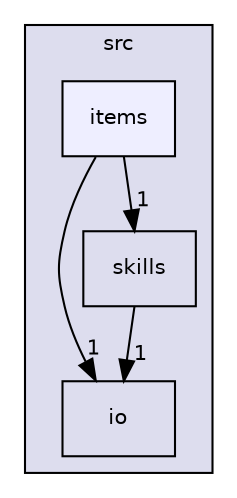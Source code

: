 digraph "src/items" {
  compound=true
  node [ fontsize="10", fontname="Helvetica"];
  edge [ labelfontsize="10", labelfontname="Helvetica"];
  subgraph clusterdir_68267d1309a1af8e8297ef4c3efbcdba {
    graph [ bgcolor="#ddddee", pencolor="black", label="src" fontname="Helvetica", fontsize="10", URL="dir_68267d1309a1af8e8297ef4c3efbcdba.html"]
  dir_c184e51c84f2c3f0345bbc8a0d75d3e1 [shape=box label="io" URL="dir_c184e51c84f2c3f0345bbc8a0d75d3e1.html"];
  dir_d702b1830c517f66a168af5170d68148 [shape=box label="skills" URL="dir_d702b1830c517f66a168af5170d68148.html"];
  dir_17cee08e17148530a7aedf85f92ee362 [shape=box, label="items", style="filled", fillcolor="#eeeeff", pencolor="black", URL="dir_17cee08e17148530a7aedf85f92ee362.html"];
  }
  dir_17cee08e17148530a7aedf85f92ee362->dir_c184e51c84f2c3f0345bbc8a0d75d3e1 [headlabel="1", labeldistance=1.5 headhref="dir_000003_000002.html"];
  dir_17cee08e17148530a7aedf85f92ee362->dir_d702b1830c517f66a168af5170d68148 [headlabel="1", labeldistance=1.5 headhref="dir_000003_000004.html"];
  dir_d702b1830c517f66a168af5170d68148->dir_c184e51c84f2c3f0345bbc8a0d75d3e1 [headlabel="1", labeldistance=1.5 headhref="dir_000004_000002.html"];
}
